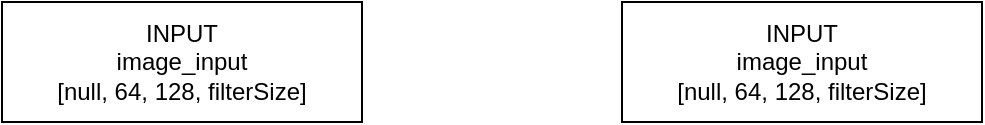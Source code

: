 <mxfile version="24.0.2" type="device">
  <diagram name="Page-1" id="qRDzWQ_09UBjKKPDFx_e">
    <mxGraphModel dx="1434" dy="795" grid="1" gridSize="10" guides="1" tooltips="1" connect="1" arrows="1" fold="1" page="1" pageScale="1" pageWidth="850" pageHeight="1100" math="0" shadow="0">
      <root>
        <mxCell id="0" />
        <mxCell id="1" parent="0" />
        <mxCell id="AIXGUVuePgGpQfYwOEFD-1" value="INPUT&lt;div&gt;image_input&lt;/div&gt;&lt;div&gt;[null, 64, 128, filterSize]&lt;/div&gt;" style="rounded=0;whiteSpace=wrap;html=1;" vertex="1" parent="1">
          <mxGeometry x="170" y="300" width="180" height="60" as="geometry" />
        </mxCell>
        <mxCell id="AIXGUVuePgGpQfYwOEFD-2" value="INPUT&lt;div&gt;image_input&lt;/div&gt;&lt;div&gt;[null, 64, 128, filterSize]&lt;/div&gt;" style="rounded=0;whiteSpace=wrap;html=1;" vertex="1" parent="1">
          <mxGeometry x="480" y="300" width="180" height="60" as="geometry" />
        </mxCell>
      </root>
    </mxGraphModel>
  </diagram>
</mxfile>
